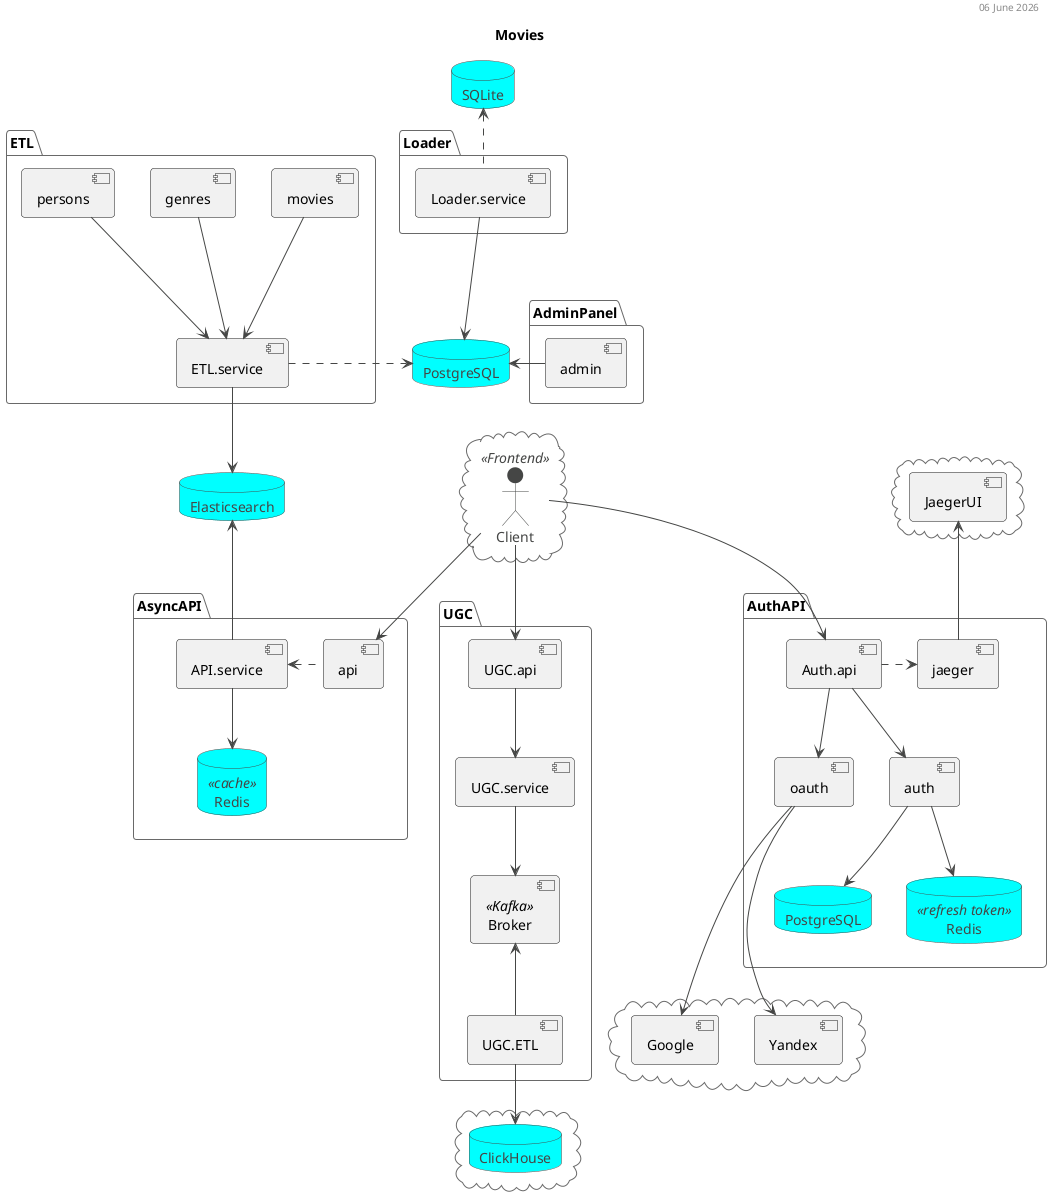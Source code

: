 @startuml
'https://plantuml.com/component-diagram
!theme vibrant
skinparam componentStyle uml2

header %date("dd MMMM YYYY")
title Movies

package Loader {
  [Loader.service]
}
package AdminPanel {
  [admin]
}

package ETL {
  [movies] -down--> [ETL.service]
  [genres] -down--> [ETL.service]
  [persons] -down--> [ETL.service]
  [ETL.service]
}

package AsyncAPI {
  database Redis <<cache>> as api_cache
  [API.service] <..right.. [api]
  [API.service] -down-> api_cache
}

AuthAPI --[hidden]right-- AsyncAPI

package AuthAPI {
  [Auth.api] --> [auth]
  [Auth.api] --> [oauth]
  [Auth.api] .right..> [jaeger]
  database PostgreSQL as db_auth
  database Redis  <<refresh token>> as refresh_token
  [auth] --> db_auth
  [auth] --> refresh_token
}

package UGC {
  [UGC.api] --> [UGC.service]
  [Broker] <<Kafka>>
  [UGC.service] --> [Broker]
  [UGC.ETL] -up-> [Broker]
}

database SQLite
database PostgreSQL as db_admin
database Elasticsearch
cloud {
  [Google]
  [Yandex]
}
cloud {
  Client <<Frontend>>
}
cloud {
  [JaegerUI]
}
cloud {
  database ClickHouse
}

SQLite <.. [Loader.service]
[Loader.service] -down--> db_admin
[admin] -left--> db_admin

[ETL.service] .right.> db_admin

[ETL.service] -down-> Elasticsearch
[API.service] -up-> Elasticsearch

[oauth] ---> [Google]
[oauth] ---> [Yandex]
[jaeger] -up-> [JaegerUI]

[UGC.ETL] --> ClickHouse

Client --> [api]
Client -right-> [Auth.api]
Client --> [UGC.api]
@enduml